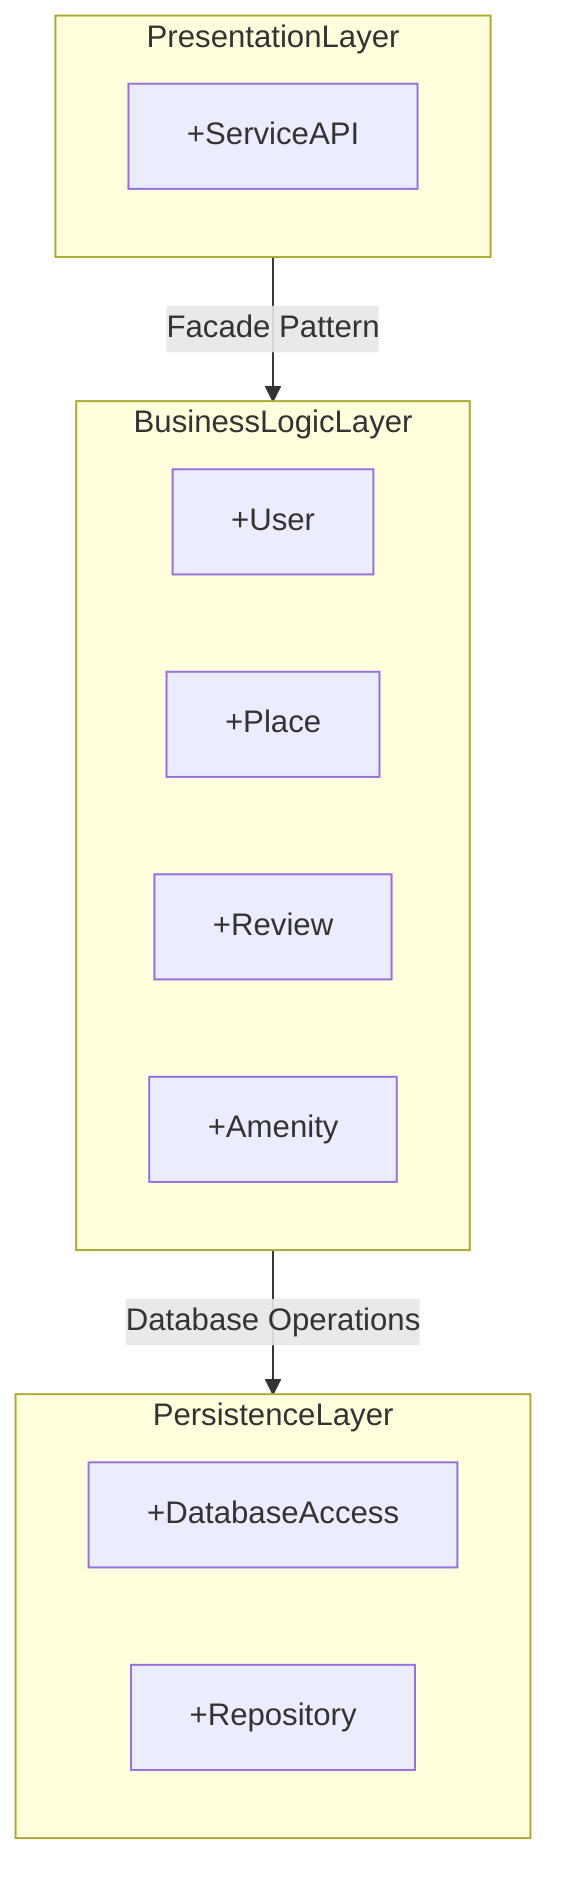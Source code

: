 graph TD
    subgraph PresentationLayer["PresentationLayer"]
        A1["+ServiceAPI"]
    end

    PresentationLayer -->|Facade Pattern| BusinessLogicLayer

    subgraph BusinessLogicLayer["BusinessLogicLayer"]
        B1["+User"]
        B2["+Place"]
        B3["+Review"]
        B4["+Amenity"]
    end

    BusinessLogicLayer -->|Database Operations| PersistenceLayer

    subgraph PersistenceLayer["PersistenceLayer"]
        C1["+DatabaseAccess"]
        C2["+Repository"]
    end